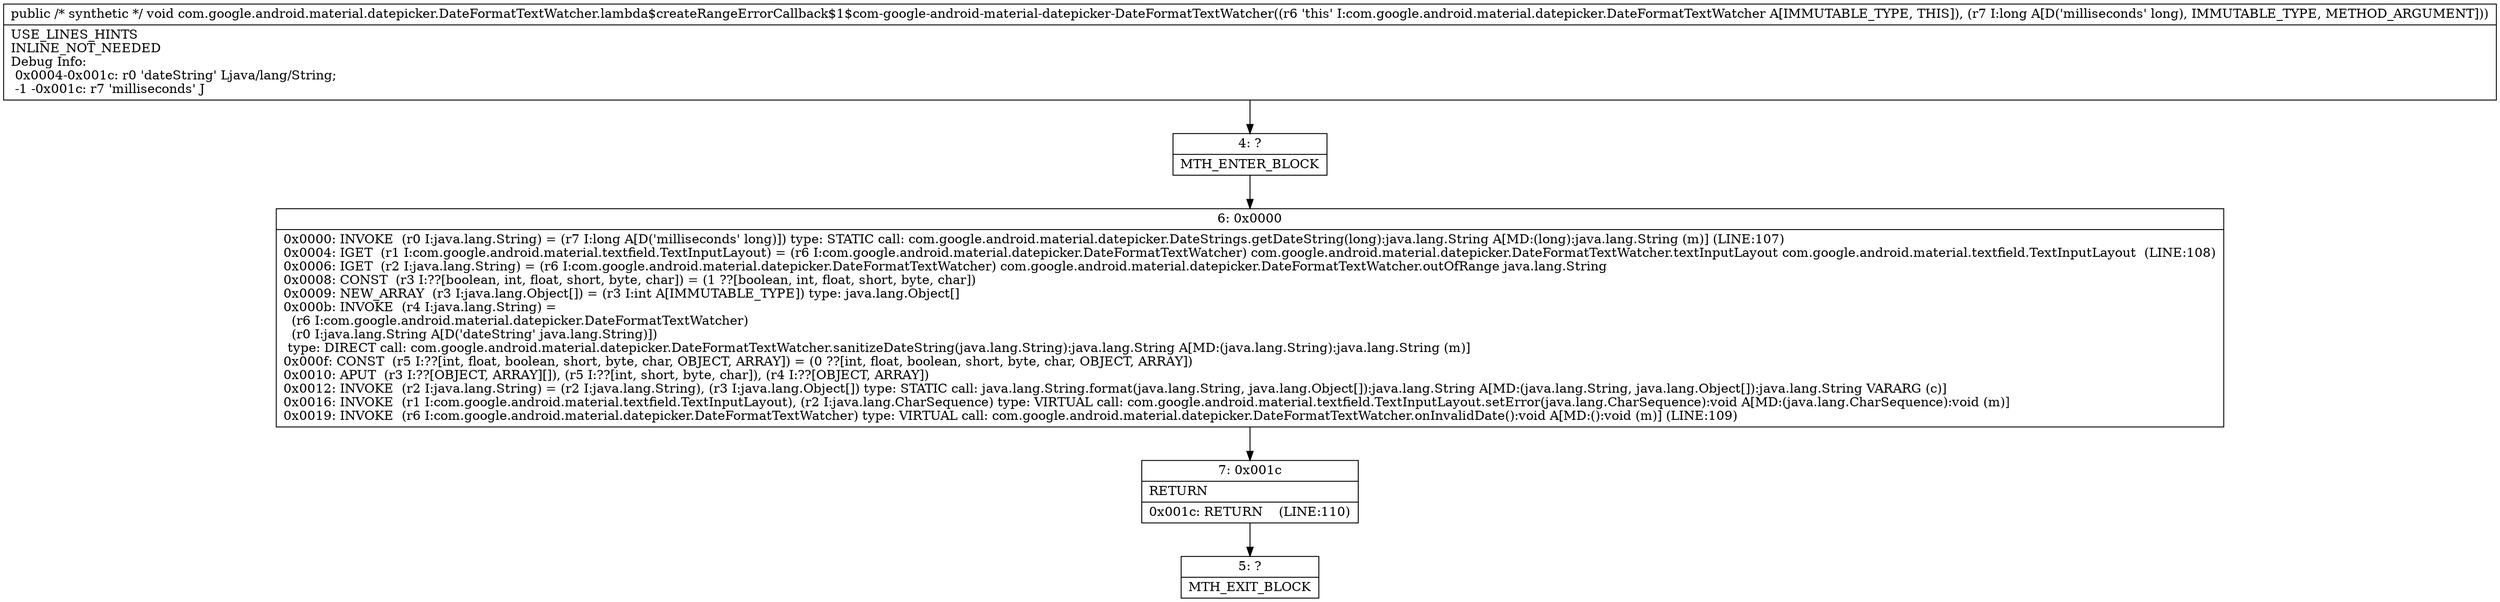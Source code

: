 digraph "CFG forcom.google.android.material.datepicker.DateFormatTextWatcher.lambda$createRangeErrorCallback$1$com\-google\-android\-material\-datepicker\-DateFormatTextWatcher(J)V" {
Node_4 [shape=record,label="{4\:\ ?|MTH_ENTER_BLOCK\l}"];
Node_6 [shape=record,label="{6\:\ 0x0000|0x0000: INVOKE  (r0 I:java.lang.String) = (r7 I:long A[D('milliseconds' long)]) type: STATIC call: com.google.android.material.datepicker.DateStrings.getDateString(long):java.lang.String A[MD:(long):java.lang.String (m)] (LINE:107)\l0x0004: IGET  (r1 I:com.google.android.material.textfield.TextInputLayout) = (r6 I:com.google.android.material.datepicker.DateFormatTextWatcher) com.google.android.material.datepicker.DateFormatTextWatcher.textInputLayout com.google.android.material.textfield.TextInputLayout  (LINE:108)\l0x0006: IGET  (r2 I:java.lang.String) = (r6 I:com.google.android.material.datepicker.DateFormatTextWatcher) com.google.android.material.datepicker.DateFormatTextWatcher.outOfRange java.lang.String \l0x0008: CONST  (r3 I:??[boolean, int, float, short, byte, char]) = (1 ??[boolean, int, float, short, byte, char]) \l0x0009: NEW_ARRAY  (r3 I:java.lang.Object[]) = (r3 I:int A[IMMUTABLE_TYPE]) type: java.lang.Object[] \l0x000b: INVOKE  (r4 I:java.lang.String) = \l  (r6 I:com.google.android.material.datepicker.DateFormatTextWatcher)\l  (r0 I:java.lang.String A[D('dateString' java.lang.String)])\l type: DIRECT call: com.google.android.material.datepicker.DateFormatTextWatcher.sanitizeDateString(java.lang.String):java.lang.String A[MD:(java.lang.String):java.lang.String (m)]\l0x000f: CONST  (r5 I:??[int, float, boolean, short, byte, char, OBJECT, ARRAY]) = (0 ??[int, float, boolean, short, byte, char, OBJECT, ARRAY]) \l0x0010: APUT  (r3 I:??[OBJECT, ARRAY][]), (r5 I:??[int, short, byte, char]), (r4 I:??[OBJECT, ARRAY]) \l0x0012: INVOKE  (r2 I:java.lang.String) = (r2 I:java.lang.String), (r3 I:java.lang.Object[]) type: STATIC call: java.lang.String.format(java.lang.String, java.lang.Object[]):java.lang.String A[MD:(java.lang.String, java.lang.Object[]):java.lang.String VARARG (c)]\l0x0016: INVOKE  (r1 I:com.google.android.material.textfield.TextInputLayout), (r2 I:java.lang.CharSequence) type: VIRTUAL call: com.google.android.material.textfield.TextInputLayout.setError(java.lang.CharSequence):void A[MD:(java.lang.CharSequence):void (m)]\l0x0019: INVOKE  (r6 I:com.google.android.material.datepicker.DateFormatTextWatcher) type: VIRTUAL call: com.google.android.material.datepicker.DateFormatTextWatcher.onInvalidDate():void A[MD:():void (m)] (LINE:109)\l}"];
Node_7 [shape=record,label="{7\:\ 0x001c|RETURN\l|0x001c: RETURN    (LINE:110)\l}"];
Node_5 [shape=record,label="{5\:\ ?|MTH_EXIT_BLOCK\l}"];
MethodNode[shape=record,label="{public \/* synthetic *\/ void com.google.android.material.datepicker.DateFormatTextWatcher.lambda$createRangeErrorCallback$1$com\-google\-android\-material\-datepicker\-DateFormatTextWatcher((r6 'this' I:com.google.android.material.datepicker.DateFormatTextWatcher A[IMMUTABLE_TYPE, THIS]), (r7 I:long A[D('milliseconds' long), IMMUTABLE_TYPE, METHOD_ARGUMENT]))  | USE_LINES_HINTS\lINLINE_NOT_NEEDED\lDebug Info:\l  0x0004\-0x001c: r0 'dateString' Ljava\/lang\/String;\l  \-1 \-0x001c: r7 'milliseconds' J\l}"];
MethodNode -> Node_4;Node_4 -> Node_6;
Node_6 -> Node_7;
Node_7 -> Node_5;
}

